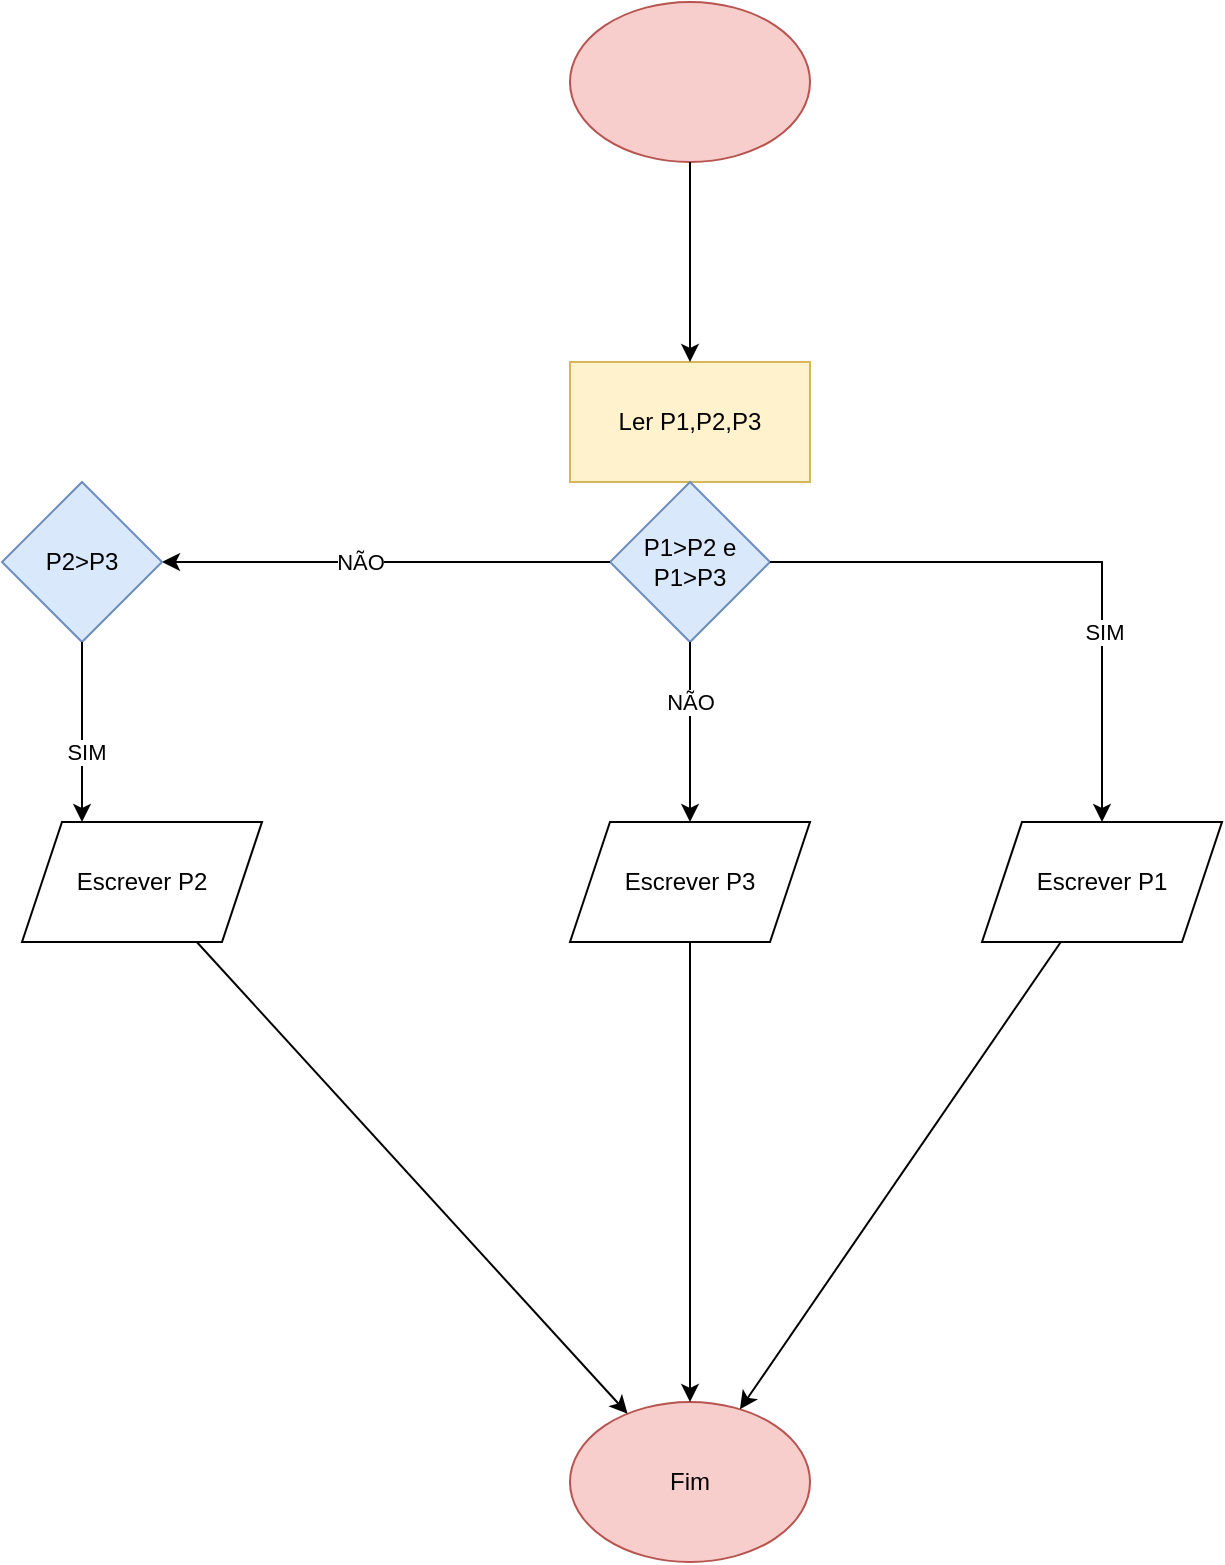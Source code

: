 <mxfile version="28.2.3">
  <diagram name="Página-1" id="0OIFloamGlwX3llowbex">
    <mxGraphModel dx="1418" dy="786" grid="1" gridSize="10" guides="1" tooltips="1" connect="1" arrows="1" fold="1" page="1" pageScale="1" pageWidth="827" pageHeight="1169" math="0" shadow="0">
      <root>
        <mxCell id="0" />
        <mxCell id="1" parent="0" />
        <mxCell id="fd-ozBmA7SfnkFIcjYbO-1" value="" style="ellipse;whiteSpace=wrap;html=1;align=left;fillColor=#f8cecc;strokeColor=#b85450;" vertex="1" parent="1">
          <mxGeometry x="354" y="20" width="120" height="80" as="geometry" />
        </mxCell>
        <mxCell id="fd-ozBmA7SfnkFIcjYbO-2" value="Fim" style="ellipse;whiteSpace=wrap;html=1;fillColor=#f8cecc;strokeColor=#b85450;" vertex="1" parent="1">
          <mxGeometry x="354" y="720" width="120" height="80" as="geometry" />
        </mxCell>
        <mxCell id="fd-ozBmA7SfnkFIcjYbO-3" value="Ler P1,P2,P3" style="rounded=0;whiteSpace=wrap;html=1;fillColor=#fff2cc;strokeColor=#d6b656;" vertex="1" parent="1">
          <mxGeometry x="354" y="200" width="120" height="60" as="geometry" />
        </mxCell>
        <mxCell id="fd-ozBmA7SfnkFIcjYbO-4" value="" style="endArrow=classic;html=1;rounded=0;" edge="1" parent="1" source="fd-ozBmA7SfnkFIcjYbO-1" target="fd-ozBmA7SfnkFIcjYbO-3">
          <mxGeometry width="50" height="50" relative="1" as="geometry">
            <mxPoint x="360" y="190" as="sourcePoint" />
            <mxPoint x="410" y="140" as="targetPoint" />
          </mxGeometry>
        </mxCell>
        <mxCell id="fd-ozBmA7SfnkFIcjYbO-5" value="P1&amp;gt;P2 e P1&amp;gt;P3" style="rhombus;whiteSpace=wrap;html=1;fillColor=#dae8fc;strokeColor=#6c8ebf;" vertex="1" parent="1">
          <mxGeometry x="374" y="260" width="80" height="80" as="geometry" />
        </mxCell>
        <mxCell id="fd-ozBmA7SfnkFIcjYbO-6" value="" style="endArrow=classic;html=1;rounded=0;" edge="1" parent="1" source="fd-ozBmA7SfnkFIcjYbO-3" target="fd-ozBmA7SfnkFIcjYbO-5">
          <mxGeometry width="50" height="50" relative="1" as="geometry">
            <mxPoint x="450" y="340" as="sourcePoint" />
            <mxPoint x="500" y="290" as="targetPoint" />
          </mxGeometry>
        </mxCell>
        <mxCell id="fd-ozBmA7SfnkFIcjYbO-7" value="" style="endArrow=classic;html=1;rounded=0;" edge="1" parent="1" source="fd-ozBmA7SfnkFIcjYbO-5" target="fd-ozBmA7SfnkFIcjYbO-12">
          <mxGeometry width="50" height="50" relative="1" as="geometry">
            <mxPoint x="500" y="430" as="sourcePoint" />
            <mxPoint x="130" y="390" as="targetPoint" />
          </mxGeometry>
        </mxCell>
        <mxCell id="fd-ozBmA7SfnkFIcjYbO-22" value="NÃO" style="edgeLabel;html=1;align=center;verticalAlign=middle;resizable=0;points=[];" vertex="1" connectable="0" parent="fd-ozBmA7SfnkFIcjYbO-7">
          <mxGeometry x="0.12" relative="1" as="geometry">
            <mxPoint as="offset" />
          </mxGeometry>
        </mxCell>
        <mxCell id="fd-ozBmA7SfnkFIcjYbO-12" value="P2&amp;gt;P3" style="rhombus;whiteSpace=wrap;html=1;fillColor=#dae8fc;strokeColor=#6c8ebf;" vertex="1" parent="1">
          <mxGeometry x="70" y="260" width="80" height="80" as="geometry" />
        </mxCell>
        <mxCell id="fd-ozBmA7SfnkFIcjYbO-13" value="" style="endArrow=classic;html=1;rounded=0;entryX=0.25;entryY=0;entryDx=0;entryDy=0;" edge="1" parent="1" source="fd-ozBmA7SfnkFIcjYbO-12" target="fd-ozBmA7SfnkFIcjYbO-14">
          <mxGeometry width="50" height="50" relative="1" as="geometry">
            <mxPoint x="105" y="530" as="sourcePoint" />
            <mxPoint x="130" y="560" as="targetPoint" />
          </mxGeometry>
        </mxCell>
        <mxCell id="fd-ozBmA7SfnkFIcjYbO-24" value="SIM" style="edgeLabel;html=1;align=center;verticalAlign=middle;resizable=0;points=[];" vertex="1" connectable="0" parent="fd-ozBmA7SfnkFIcjYbO-13">
          <mxGeometry x="0.219" y="2" relative="1" as="geometry">
            <mxPoint as="offset" />
          </mxGeometry>
        </mxCell>
        <mxCell id="fd-ozBmA7SfnkFIcjYbO-14" value="Escrever P2" style="shape=parallelogram;perimeter=parallelogramPerimeter;whiteSpace=wrap;html=1;fixedSize=1;" vertex="1" parent="1">
          <mxGeometry x="80" y="430" width="120" height="60" as="geometry" />
        </mxCell>
        <mxCell id="fd-ozBmA7SfnkFIcjYbO-15" value="" style="endArrow=classic;html=1;rounded=0;" edge="1" parent="1" source="fd-ozBmA7SfnkFIcjYbO-5" target="fd-ozBmA7SfnkFIcjYbO-16">
          <mxGeometry width="50" height="50" relative="1" as="geometry">
            <mxPoint x="170" y="460" as="sourcePoint" />
            <mxPoint x="410" y="410" as="targetPoint" />
          </mxGeometry>
        </mxCell>
        <mxCell id="fd-ozBmA7SfnkFIcjYbO-23" value="NÃO" style="edgeLabel;html=1;align=center;verticalAlign=middle;resizable=0;points=[];" vertex="1" connectable="0" parent="fd-ozBmA7SfnkFIcjYbO-15">
          <mxGeometry x="-0.719" y="3" relative="1" as="geometry">
            <mxPoint x="-3" y="17" as="offset" />
          </mxGeometry>
        </mxCell>
        <mxCell id="fd-ozBmA7SfnkFIcjYbO-16" value="Escrever P3" style="shape=parallelogram;perimeter=parallelogramPerimeter;whiteSpace=wrap;html=1;fixedSize=1;" vertex="1" parent="1">
          <mxGeometry x="354" y="430" width="120" height="60" as="geometry" />
        </mxCell>
        <mxCell id="fd-ozBmA7SfnkFIcjYbO-17" value="" style="endArrow=classic;html=1;rounded=0;" edge="1" parent="1" source="fd-ozBmA7SfnkFIcjYbO-16" target="fd-ozBmA7SfnkFIcjYbO-2">
          <mxGeometry width="50" height="50" relative="1" as="geometry">
            <mxPoint x="380" y="550" as="sourcePoint" />
            <mxPoint x="430" y="500" as="targetPoint" />
          </mxGeometry>
        </mxCell>
        <mxCell id="fd-ozBmA7SfnkFIcjYbO-18" value="" style="endArrow=classic;html=1;rounded=0;" edge="1" parent="1" source="fd-ozBmA7SfnkFIcjYbO-14" target="fd-ozBmA7SfnkFIcjYbO-2">
          <mxGeometry width="50" height="50" relative="1" as="geometry">
            <mxPoint x="420" y="560" as="sourcePoint" />
            <mxPoint x="420" y="790" as="targetPoint" />
          </mxGeometry>
        </mxCell>
        <mxCell id="fd-ozBmA7SfnkFIcjYbO-27" value="" style="endArrow=classic;html=1;rounded=0;" edge="1" parent="1" source="fd-ozBmA7SfnkFIcjYbO-5" target="fd-ozBmA7SfnkFIcjYbO-28">
          <mxGeometry width="50" height="50" relative="1" as="geometry">
            <mxPoint x="470" y="350" as="sourcePoint" />
            <mxPoint x="630" y="450" as="targetPoint" />
            <Array as="points">
              <mxPoint x="620" y="300" />
            </Array>
          </mxGeometry>
        </mxCell>
        <mxCell id="fd-ozBmA7SfnkFIcjYbO-30" value="SIM" style="edgeLabel;html=1;align=center;verticalAlign=middle;resizable=0;points=[];" vertex="1" connectable="0" parent="fd-ozBmA7SfnkFIcjYbO-27">
          <mxGeometry x="0.358" y="1" relative="1" as="geometry">
            <mxPoint as="offset" />
          </mxGeometry>
        </mxCell>
        <mxCell id="fd-ozBmA7SfnkFIcjYbO-28" value="Escrever P1" style="shape=parallelogram;perimeter=parallelogramPerimeter;whiteSpace=wrap;html=1;fixedSize=1;" vertex="1" parent="1">
          <mxGeometry x="560" y="430" width="120" height="60" as="geometry" />
        </mxCell>
        <mxCell id="fd-ozBmA7SfnkFIcjYbO-29" value="" style="endArrow=classic;html=1;rounded=0;" edge="1" parent="1" source="fd-ozBmA7SfnkFIcjYbO-28" target="fd-ozBmA7SfnkFIcjYbO-2">
          <mxGeometry width="50" height="50" relative="1" as="geometry">
            <mxPoint x="560" y="610" as="sourcePoint" />
            <mxPoint x="610" y="560" as="targetPoint" />
          </mxGeometry>
        </mxCell>
      </root>
    </mxGraphModel>
  </diagram>
</mxfile>
